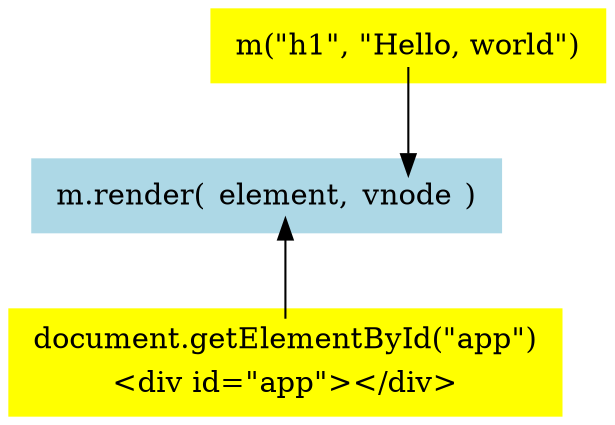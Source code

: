 digraph meiosistutorial {
  mrender [shape="plaintext", style="filled", fillcolor="lightblue", label=<
    <table border="0">
      <tr>
        <td>m.render(</td>
        <td port="element">element,</td>
        <td port="view">vnode</td>
        <td>)</td>
      </tr>
    </table>
  >]

  element [shape="plaintext", style="filled", fillcolor="yellow", label=<
    <table border="0">
      <tr>
        <td port="app">document.getElementById("app")</td>
      </tr>
      <tr>
        <td>&lt;div id="app"&gt;&lt;/div&gt;</td>
      </tr>
    </table>
  >]

  view [shape="plaintext", style="filled", fillcolor="yellow", label=<
    <table border="0">
      <tr>
        <td port="mview">m("h1", "Hello, world")</td>
      </tr>
    </table>
  >]

  mrender:element -> element:app [label="", dir="back"]
  view:mview -> mrender:view [label=""]
}
